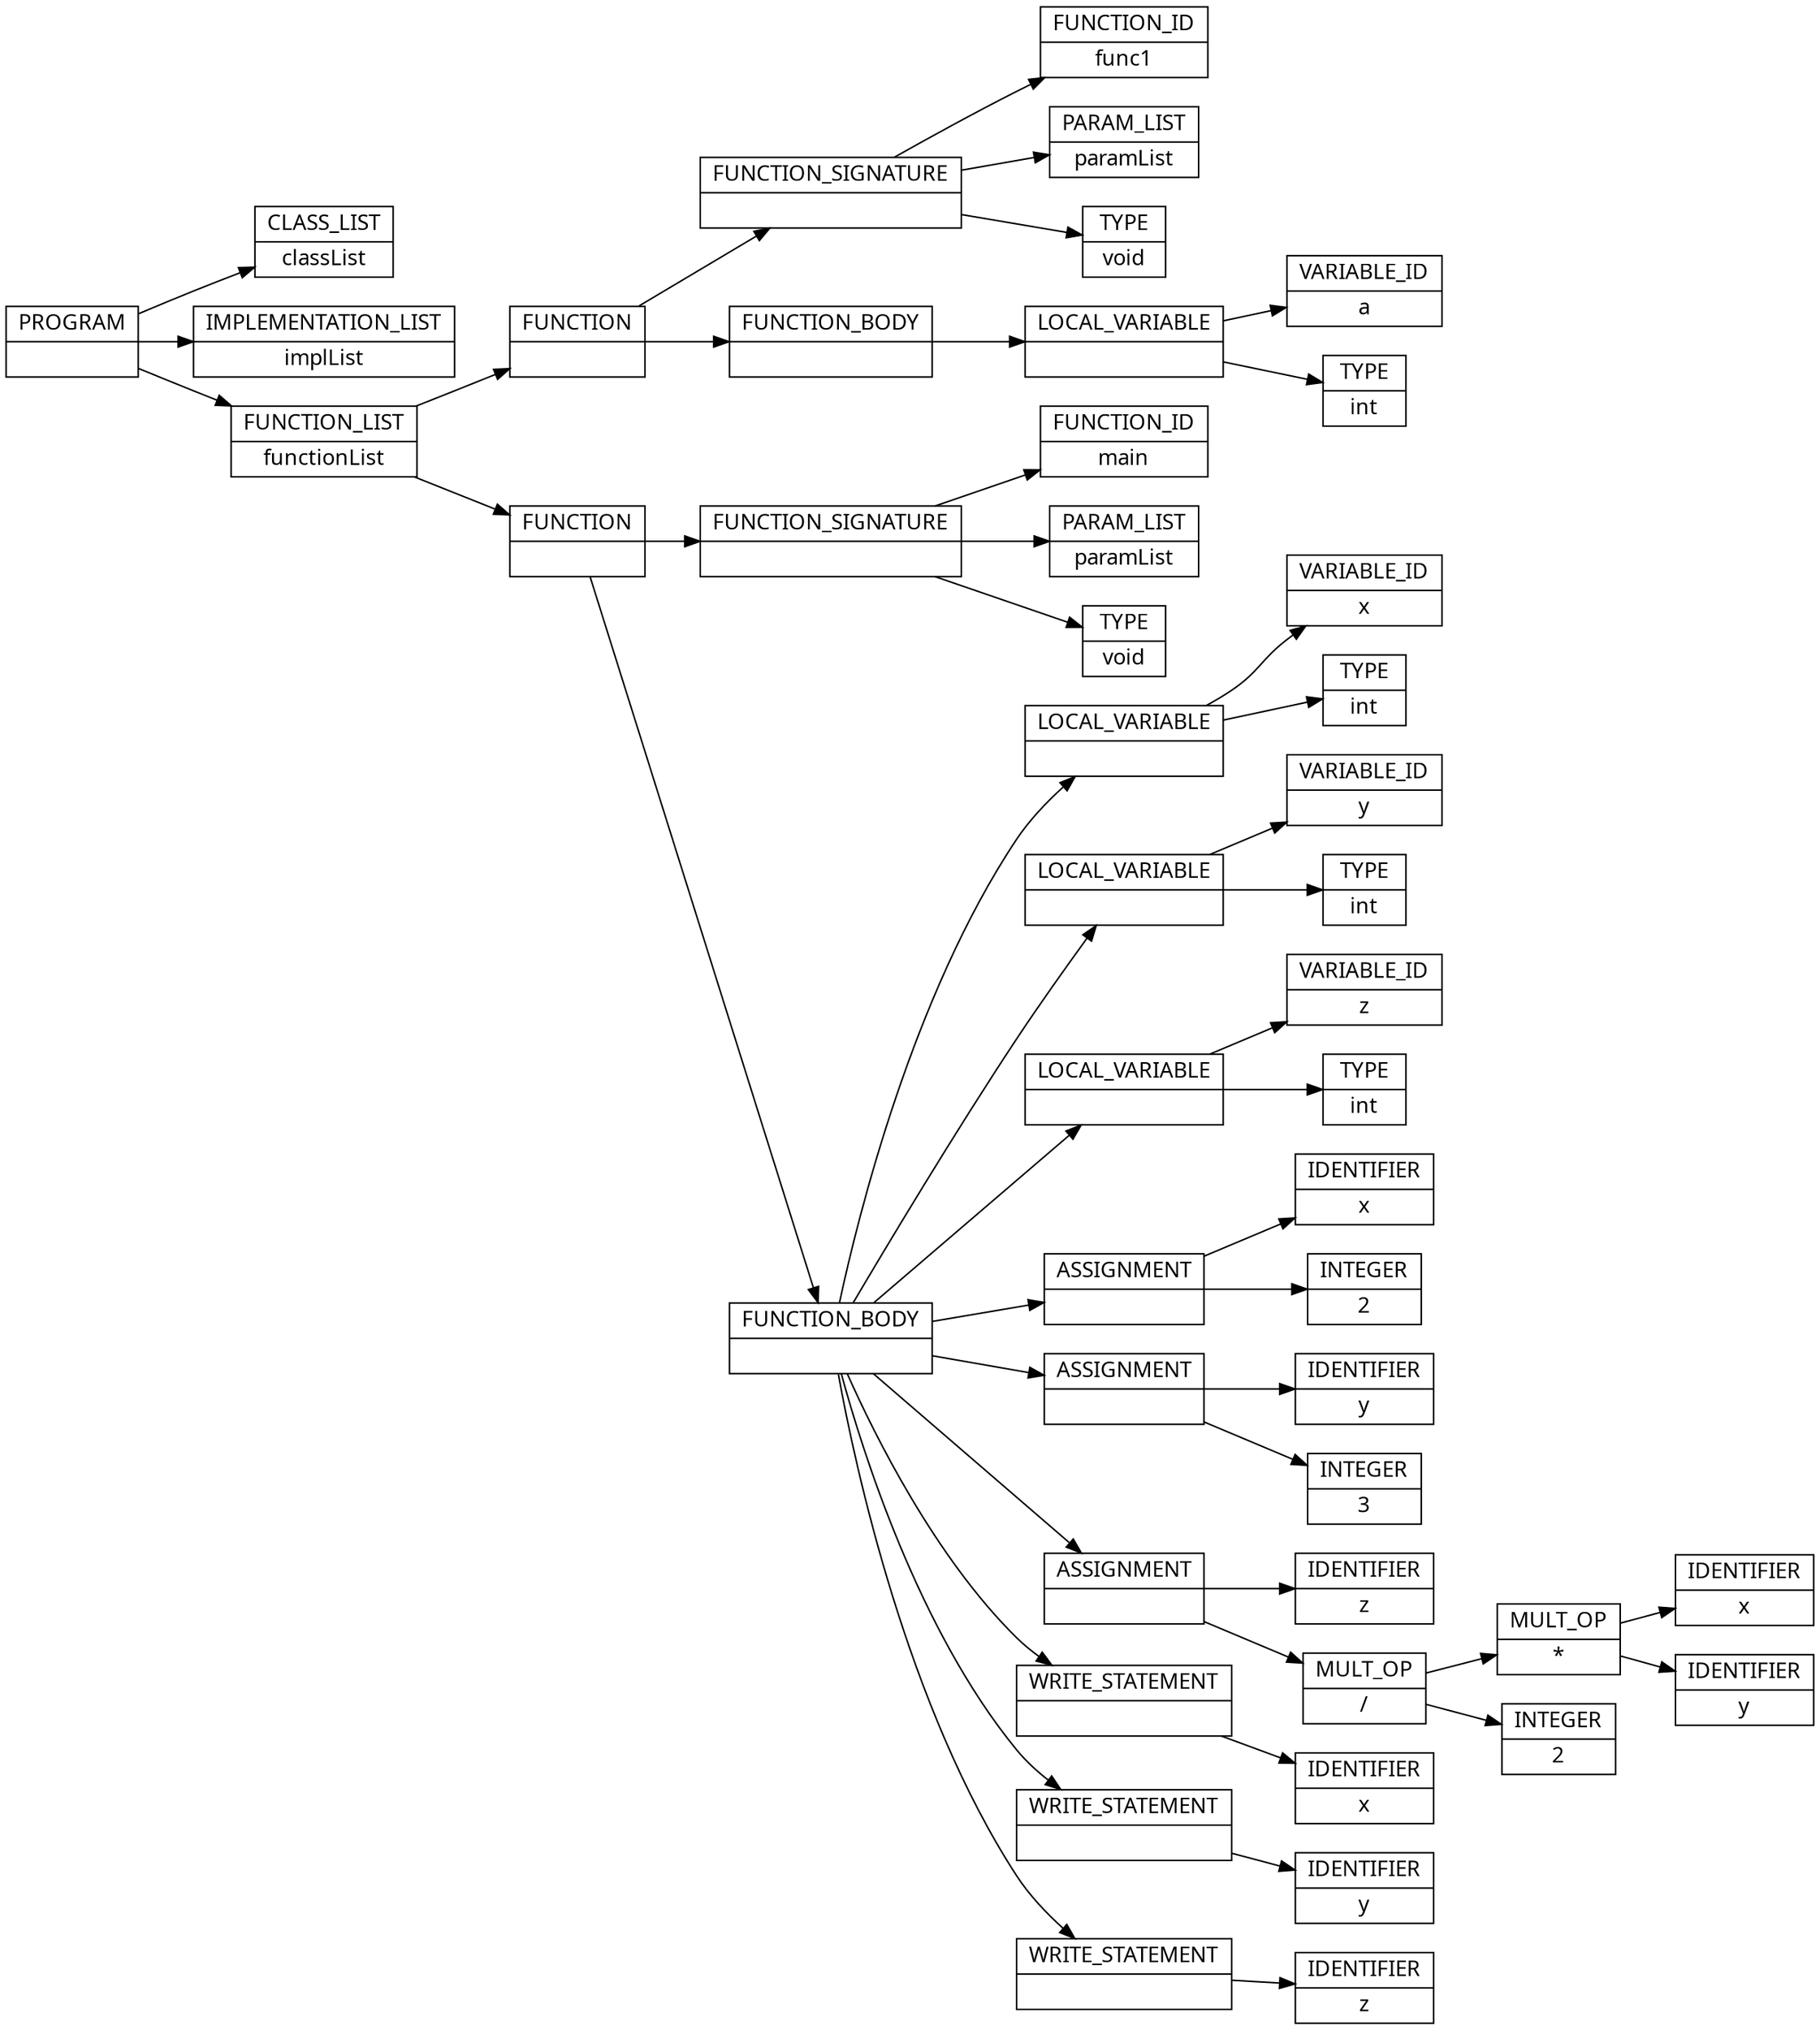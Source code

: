 digraph AST {
  node [shape=record];
    node [fontname=Sans];charset="UTF-8" splines=true splines=spline rankdir =LR
  node3 [label="PROGRAM |  "];
  node0 [label="CLASS_LIST | classList "];
  node1 [label="IMPLEMENTATION_LIST | implList "];
  node2 [label="FUNCTION_LIST | functionList "];
  node12 [label="FUNCTION |  "];
  node7 [label="FUNCTION_SIGNATURE |  "];
  node4 [label="FUNCTION_ID | func1 "];
  node5 [label="PARAM_LIST | paramList "];
  node6 [label="TYPE | void "];
  node8 [label="FUNCTION_BODY |  "];
  node11 [label="LOCAL_VARIABLE |  "];
  node9 [label="VARIABLE_ID | a "];
  node10 [label="TYPE | int "];
  node49 [label="FUNCTION |  "];
  node16 [label="FUNCTION_SIGNATURE |  "];
  node13 [label="FUNCTION_ID | main "];
  node14 [label="PARAM_LIST | paramList "];
  node15 [label="TYPE | void "];
  node17 [label="FUNCTION_BODY |  "];
  node20 [label="LOCAL_VARIABLE |  "];
  node18 [label="VARIABLE_ID | x "];
  node19 [label="TYPE | int "];
  node23 [label="LOCAL_VARIABLE |  "];
  node21 [label="VARIABLE_ID | y "];
  node22 [label="TYPE | int "];
  node26 [label="LOCAL_VARIABLE |  "];
  node24 [label="VARIABLE_ID | z "];
  node25 [label="TYPE | int "];
  node30 [label="ASSIGNMENT |  "];
  node27 [label="IDENTIFIER | x "];
  node29 [label="INTEGER | 2 "];
  node34 [label="ASSIGNMENT |  "];
  node31 [label="IDENTIFIER | y "];
  node33 [label="INTEGER | 3 "];
  node42 [label="ASSIGNMENT |  "];
  node35 [label="IDENTIFIER | z "];
  node40 [label="MULT_OP | / "];
  node38 [label="MULT_OP | * "];
  node37 [label="IDENTIFIER | x "];
  node39 [label="IDENTIFIER | y "];
  node41 [label="INTEGER | 2 "];
  node44 [label="WRITE_STATEMENT |  "];
  node43 [label="IDENTIFIER | x "];
  node46 [label="WRITE_STATEMENT |  "];
  node45 [label="IDENTIFIER | y "];
  node48 [label="WRITE_STATEMENT |  "];
  node47 [label="IDENTIFIER | z "];
  node3 -> node0;
  node3 -> node1;
  node3 -> node2;
  node2 -> node12;
  node12 -> node7;
  node7 -> node4;
  node7 -> node5;
  node7 -> node6;
  node12 -> node8;
  node8 -> node11;
  node11 -> node9;
  node11 -> node10;
  node2 -> node49;
  node49 -> node16;
  node16 -> node13;
  node16 -> node14;
  node16 -> node15;
  node49 -> node17;
  node17 -> node20;
  node20 -> node18;
  node20 -> node19;
  node17 -> node23;
  node23 -> node21;
  node23 -> node22;
  node17 -> node26;
  node26 -> node24;
  node26 -> node25;
  node17 -> node30;
  node30 -> node27;
  node30 -> node29;
  node17 -> node34;
  node34 -> node31;
  node34 -> node33;
  node17 -> node42;
  node42 -> node35;
  node42 -> node40;
  node40 -> node38;
  node38 -> node37;
  node38 -> node39;
  node40 -> node41;
  node17 -> node44;
  node44 -> node43;
  node17 -> node46;
  node46 -> node45;
  node17 -> node48;
  node48 -> node47;
}
